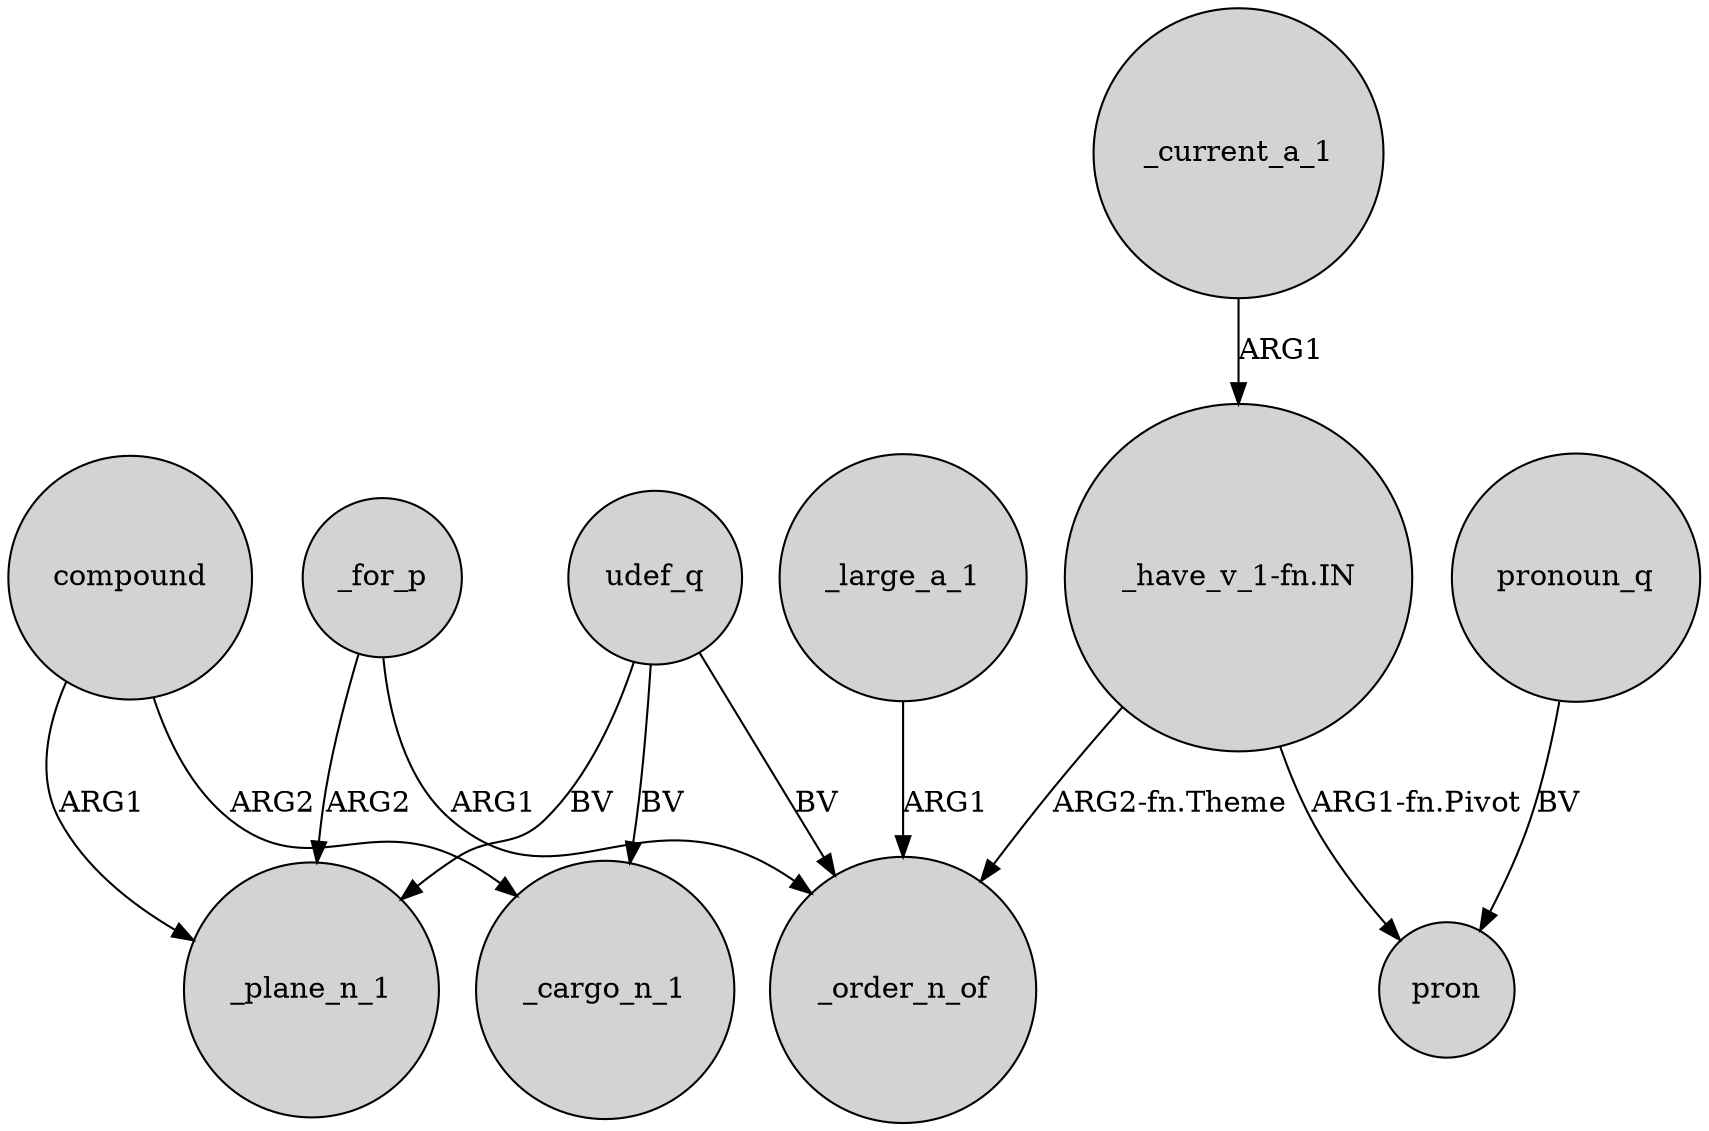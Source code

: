 digraph {
	node [shape=circle style=filled]
	_for_p -> _plane_n_1 [label=ARG2]
	udef_q -> _cargo_n_1 [label=BV]
	compound -> _cargo_n_1 [label=ARG2]
	udef_q -> _order_n_of [label=BV]
	udef_q -> _plane_n_1 [label=BV]
	"_have_v_1-fn.IN" -> pron [label="ARG1-fn.Pivot"]
	_large_a_1 -> _order_n_of [label=ARG1]
	compound -> _plane_n_1 [label=ARG1]
	"_have_v_1-fn.IN" -> _order_n_of [label="ARG2-fn.Theme"]
	_current_a_1 -> "_have_v_1-fn.IN" [label=ARG1]
	_for_p -> _order_n_of [label=ARG1]
	pronoun_q -> pron [label=BV]
}

